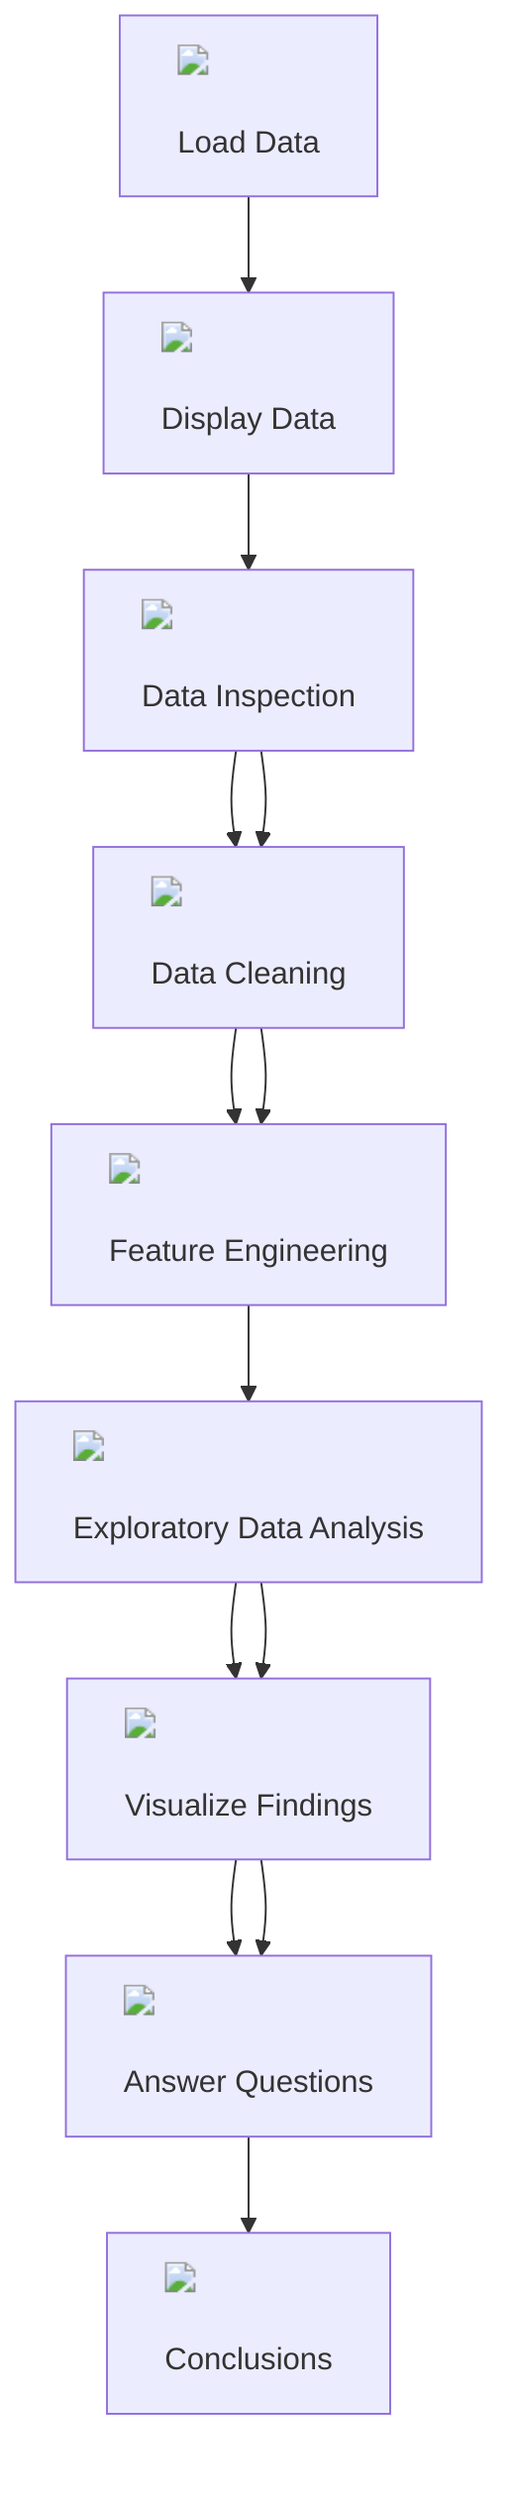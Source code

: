 flowchart TD
    A["<img src='file.svg'/> <br/> Load Data"] --> B["<img src='table.svg'/> <br/> Display Data"]
    B --> C["<img src='column_split.svg'/> <br/> Data Inspection"]
    C --> D["<img src='column_split.svg'/> <br/> Data Cleaning"]
    D --> E["<img src='table.svg'/> <br/> Feature Engineering"]
    E --> F["<img src='hist_template.svg'/> <br/> Exploratory Data Analysis"]
    F --> G["<img src='barplot_template.svg'/> <br/> Visualize Findings"]
    G --> H["<img src='brain.svg'/> <br/> Answer Questions"]
    H --> I["<img src='table.svg'/> <br/> Conclusions"]

    C --> D
    D --> E
    F --> G
    G --> H